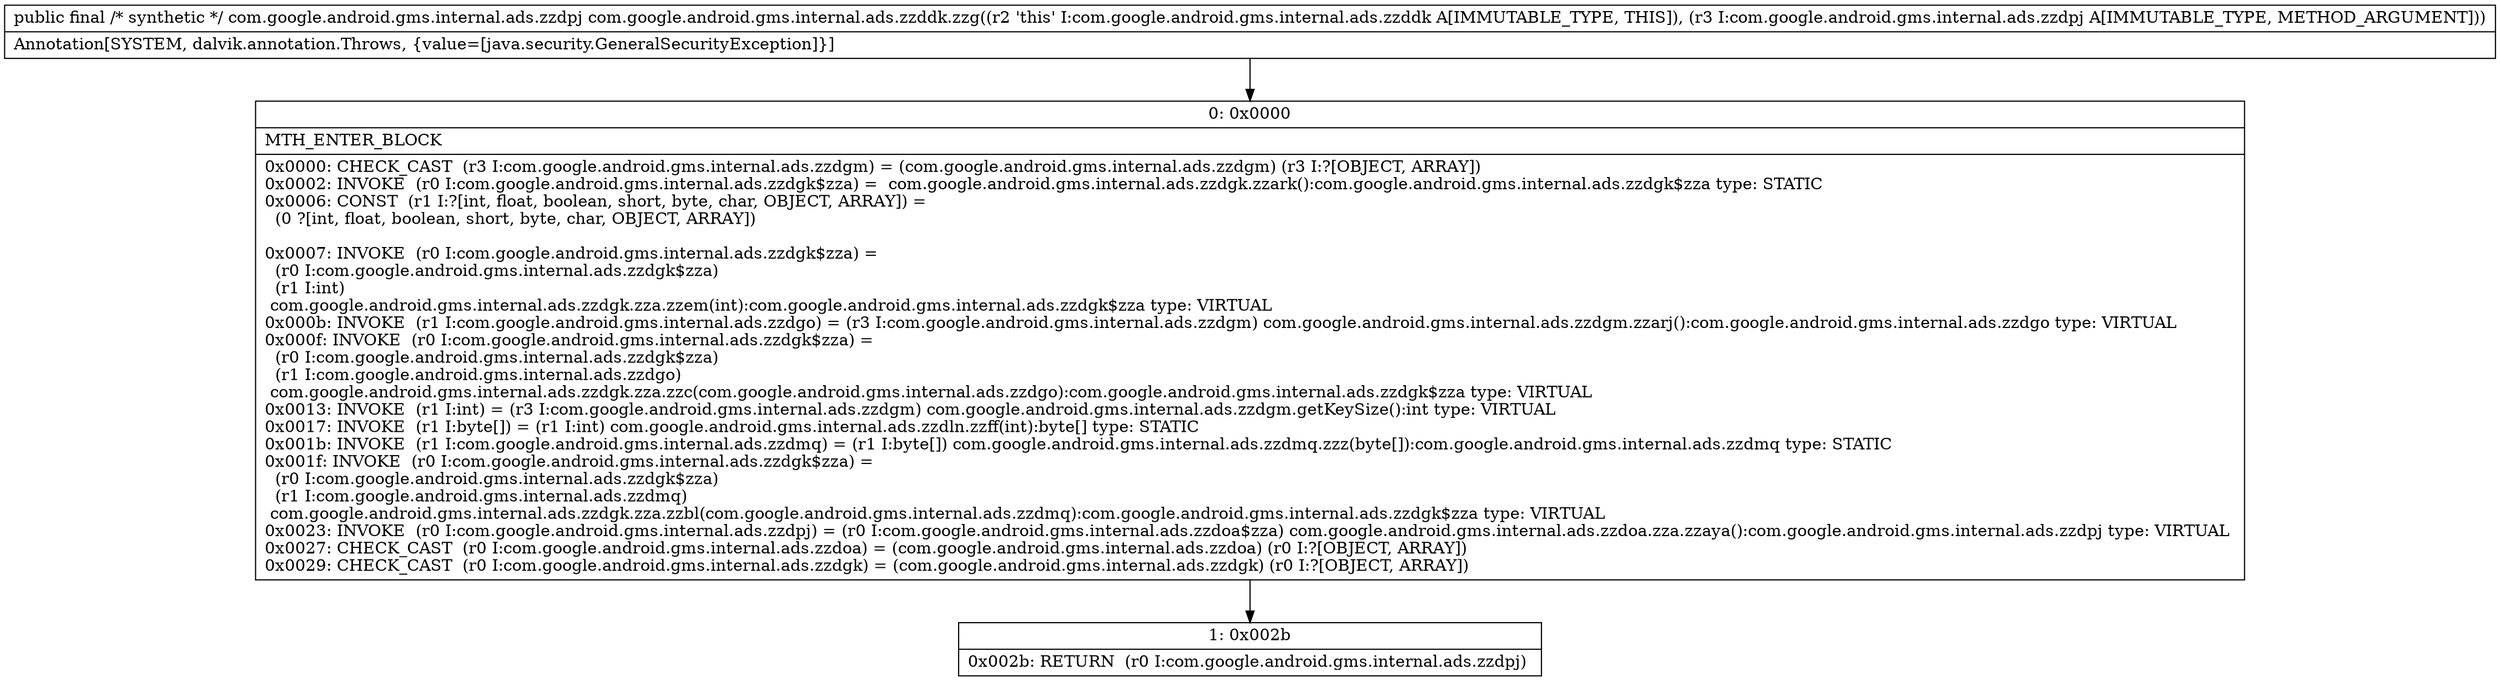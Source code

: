 digraph "CFG forcom.google.android.gms.internal.ads.zzddk.zzg(Lcom\/google\/android\/gms\/internal\/ads\/zzdpj;)Lcom\/google\/android\/gms\/internal\/ads\/zzdpj;" {
Node_0 [shape=record,label="{0\:\ 0x0000|MTH_ENTER_BLOCK\l|0x0000: CHECK_CAST  (r3 I:com.google.android.gms.internal.ads.zzdgm) = (com.google.android.gms.internal.ads.zzdgm) (r3 I:?[OBJECT, ARRAY]) \l0x0002: INVOKE  (r0 I:com.google.android.gms.internal.ads.zzdgk$zza) =  com.google.android.gms.internal.ads.zzdgk.zzark():com.google.android.gms.internal.ads.zzdgk$zza type: STATIC \l0x0006: CONST  (r1 I:?[int, float, boolean, short, byte, char, OBJECT, ARRAY]) = \l  (0 ?[int, float, boolean, short, byte, char, OBJECT, ARRAY])\l \l0x0007: INVOKE  (r0 I:com.google.android.gms.internal.ads.zzdgk$zza) = \l  (r0 I:com.google.android.gms.internal.ads.zzdgk$zza)\l  (r1 I:int)\l com.google.android.gms.internal.ads.zzdgk.zza.zzem(int):com.google.android.gms.internal.ads.zzdgk$zza type: VIRTUAL \l0x000b: INVOKE  (r1 I:com.google.android.gms.internal.ads.zzdgo) = (r3 I:com.google.android.gms.internal.ads.zzdgm) com.google.android.gms.internal.ads.zzdgm.zzarj():com.google.android.gms.internal.ads.zzdgo type: VIRTUAL \l0x000f: INVOKE  (r0 I:com.google.android.gms.internal.ads.zzdgk$zza) = \l  (r0 I:com.google.android.gms.internal.ads.zzdgk$zza)\l  (r1 I:com.google.android.gms.internal.ads.zzdgo)\l com.google.android.gms.internal.ads.zzdgk.zza.zzc(com.google.android.gms.internal.ads.zzdgo):com.google.android.gms.internal.ads.zzdgk$zza type: VIRTUAL \l0x0013: INVOKE  (r1 I:int) = (r3 I:com.google.android.gms.internal.ads.zzdgm) com.google.android.gms.internal.ads.zzdgm.getKeySize():int type: VIRTUAL \l0x0017: INVOKE  (r1 I:byte[]) = (r1 I:int) com.google.android.gms.internal.ads.zzdln.zzff(int):byte[] type: STATIC \l0x001b: INVOKE  (r1 I:com.google.android.gms.internal.ads.zzdmq) = (r1 I:byte[]) com.google.android.gms.internal.ads.zzdmq.zzz(byte[]):com.google.android.gms.internal.ads.zzdmq type: STATIC \l0x001f: INVOKE  (r0 I:com.google.android.gms.internal.ads.zzdgk$zza) = \l  (r0 I:com.google.android.gms.internal.ads.zzdgk$zza)\l  (r1 I:com.google.android.gms.internal.ads.zzdmq)\l com.google.android.gms.internal.ads.zzdgk.zza.zzbl(com.google.android.gms.internal.ads.zzdmq):com.google.android.gms.internal.ads.zzdgk$zza type: VIRTUAL \l0x0023: INVOKE  (r0 I:com.google.android.gms.internal.ads.zzdpj) = (r0 I:com.google.android.gms.internal.ads.zzdoa$zza) com.google.android.gms.internal.ads.zzdoa.zza.zzaya():com.google.android.gms.internal.ads.zzdpj type: VIRTUAL \l0x0027: CHECK_CAST  (r0 I:com.google.android.gms.internal.ads.zzdoa) = (com.google.android.gms.internal.ads.zzdoa) (r0 I:?[OBJECT, ARRAY]) \l0x0029: CHECK_CAST  (r0 I:com.google.android.gms.internal.ads.zzdgk) = (com.google.android.gms.internal.ads.zzdgk) (r0 I:?[OBJECT, ARRAY]) \l}"];
Node_1 [shape=record,label="{1\:\ 0x002b|0x002b: RETURN  (r0 I:com.google.android.gms.internal.ads.zzdpj) \l}"];
MethodNode[shape=record,label="{public final \/* synthetic *\/ com.google.android.gms.internal.ads.zzdpj com.google.android.gms.internal.ads.zzddk.zzg((r2 'this' I:com.google.android.gms.internal.ads.zzddk A[IMMUTABLE_TYPE, THIS]), (r3 I:com.google.android.gms.internal.ads.zzdpj A[IMMUTABLE_TYPE, METHOD_ARGUMENT]))  | Annotation[SYSTEM, dalvik.annotation.Throws, \{value=[java.security.GeneralSecurityException]\}]\l}"];
MethodNode -> Node_0;
Node_0 -> Node_1;
}

